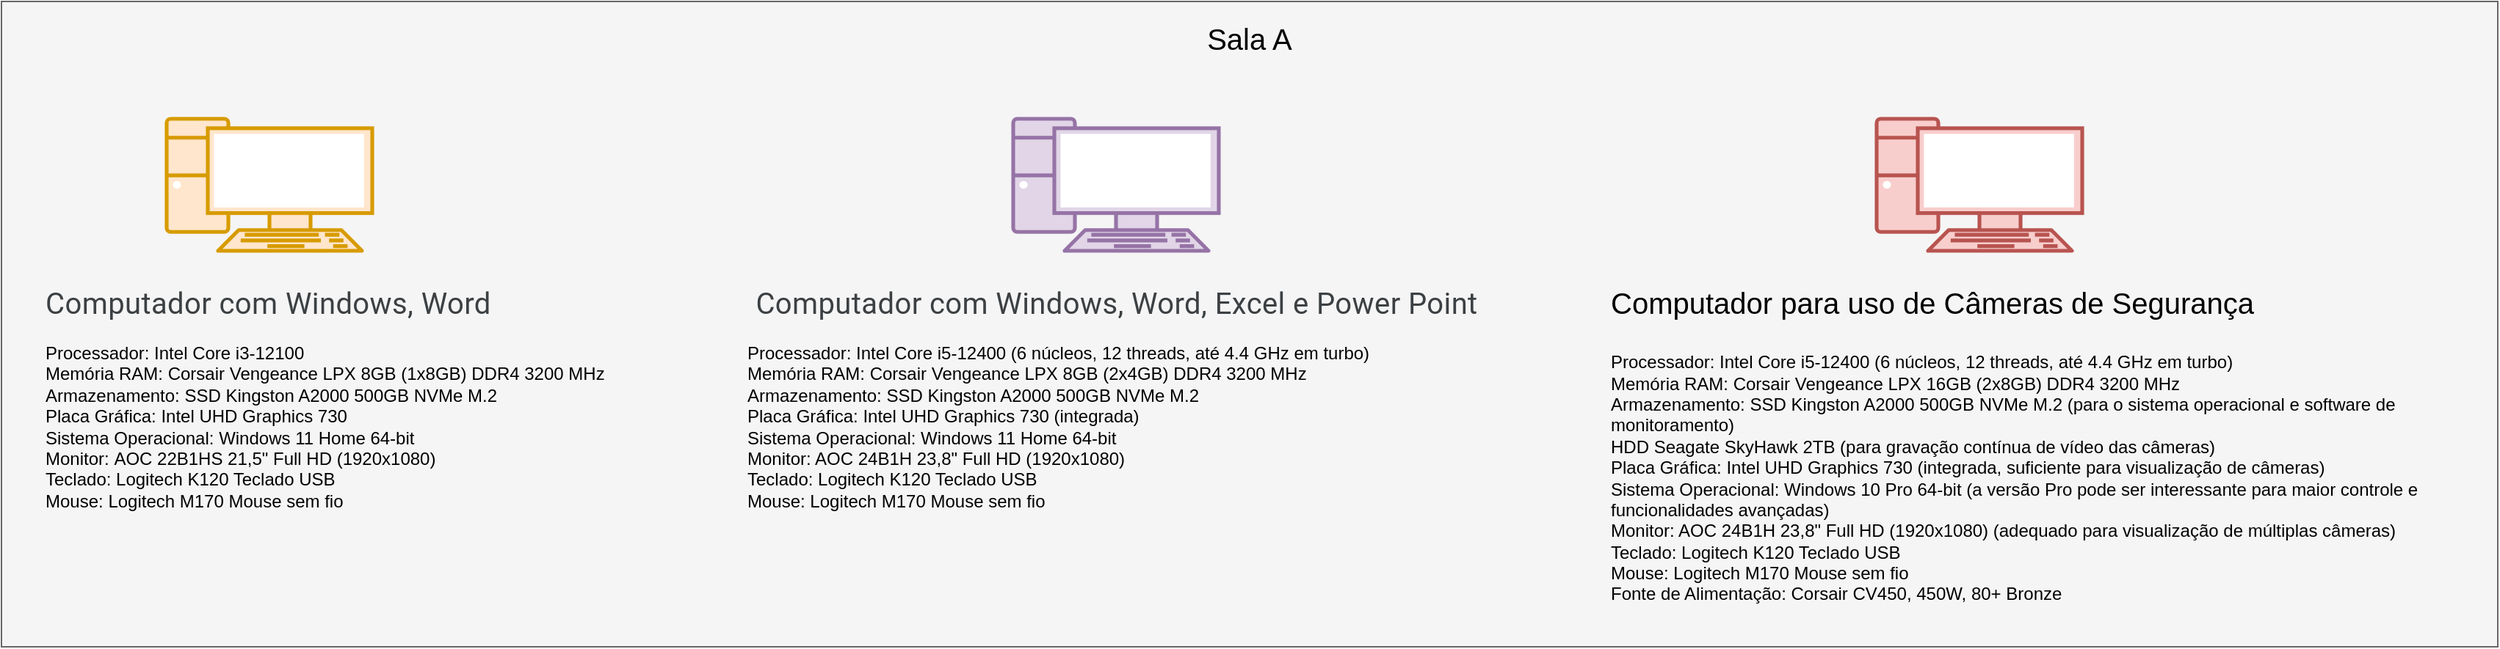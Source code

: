 <mxfile version="26.1.0">
  <diagram name="Página-1" id="Ee_lEbkh1T4eKO1_NuC7">
    <mxGraphModel dx="2200" dy="1170" grid="1" gridSize="10" guides="1" tooltips="1" connect="1" arrows="1" fold="1" page="1" pageScale="1" pageWidth="827" pageHeight="1169" math="0" shadow="0">
      <root>
        <mxCell id="0" />
        <mxCell id="1" parent="0" />
        <mxCell id="vPu1LZy0rWk4P1YqnZLM-9" value="" style="rounded=0;whiteSpace=wrap;html=1;fillColor=#f5f5f5;strokeColor=#666666;fontColor=#333333;movable=0;resizable=0;rotatable=0;deletable=0;editable=0;locked=1;connectable=0;" vertex="1" parent="1">
          <mxGeometry x="130" y="200" width="1700" height="440" as="geometry" />
        </mxCell>
        <mxCell id="vPu1LZy0rWk4P1YqnZLM-3" value="Sala A" style="text;html=1;align=center;verticalAlign=middle;whiteSpace=wrap;rounded=0;fontSize=20;labelBorderColor=none;" vertex="1" parent="1">
          <mxGeometry x="950" y="210" width="60" height="30" as="geometry" />
        </mxCell>
        <mxCell id="vPu1LZy0rWk4P1YqnZLM-6" value="" style="verticalAlign=top;verticalLabelPosition=bottom;labelPosition=center;align=center;html=1;outlineConnect=0;fillColor=#ffe6cc;strokeColor=#d79b00;gradientDirection=north;strokeWidth=2;shape=mxgraph.networks.pc;" vertex="1" parent="1">
          <mxGeometry x="242.5" y="280" width="140" height="90" as="geometry" />
        </mxCell>
        <mxCell id="vPu1LZy0rWk4P1YqnZLM-7" value="&lt;span style=&quot;color: rgb(60, 64, 67); font-family: Roboto, Arial, sans-serif; letter-spacing: 0.2px;&quot;&gt;Computador com Windows, Word&lt;/span&gt;" style="text;html=1;align=left;verticalAlign=middle;whiteSpace=wrap;rounded=0;fontSize=20;" vertex="1" parent="1">
          <mxGeometry x="157.5" y="390" width="310" height="30" as="geometry" />
        </mxCell>
        <mxCell id="vPu1LZy0rWk4P1YqnZLM-8" value="&lt;div&gt;Processador:&amp;nbsp;&lt;span style=&quot;background-color: transparent; color: light-dark(rgb(0, 0, 0), rgb(255, 255, 255));&quot;&gt;Intel Core i3-12100&lt;/span&gt;&lt;/div&gt;&lt;div&gt;Memória RAM:&amp;nbsp;&lt;span style=&quot;background-color: transparent; color: light-dark(rgb(0, 0, 0), rgb(255, 255, 255));&quot;&gt;Corsair Vengeance LPX 8GB (1x8GB) DDR4 3200 MHz&lt;/span&gt;&lt;/div&gt;&lt;div&gt;Armazenamento:&amp;nbsp;&lt;span style=&quot;background-color: transparent; color: light-dark(rgb(0, 0, 0), rgb(255, 255, 255));&quot;&gt;SSD Kingston A2000 500GB NVMe M.2&lt;/span&gt;&lt;/div&gt;&lt;div&gt;Placa Gráfica:&amp;nbsp;&lt;span style=&quot;background-color: transparent; color: light-dark(rgb(0, 0, 0), rgb(255, 255, 255));&quot;&gt;Intel UHD Graphics 730&lt;/span&gt;&lt;/div&gt;&lt;div&gt;Sistema Operacional:&amp;nbsp;&lt;span style=&quot;background-color: transparent; color: light-dark(rgb(0, 0, 0), rgb(255, 255, 255));&quot;&gt;Windows 11 Home 64-bit&lt;/span&gt;&lt;/div&gt;&lt;div&gt;Monitor:&amp;nbsp;&lt;span style=&quot;background-color: transparent; color: light-dark(rgb(0, 0, 0), rgb(255, 255, 255));&quot;&gt;AOC 22B1HS 21,5&quot; Full HD (1920x1080)&lt;/span&gt;&lt;/div&gt;&lt;div&gt;Teclado:&amp;nbsp;&lt;span style=&quot;background-color: transparent; color: light-dark(rgb(0, 0, 0), rgb(255, 255, 255));&quot;&gt;Logitech K120 Teclado USB&lt;/span&gt;&lt;/div&gt;&lt;div&gt;Mouse:&amp;nbsp;&lt;span style=&quot;background-color: transparent; color: light-dark(rgb(0, 0, 0), rgb(255, 255, 255));&quot;&gt;Logitech M170 Mouse sem fio&lt;/span&gt;&lt;/div&gt;" style="text;html=1;align=left;verticalAlign=middle;whiteSpace=wrap;rounded=0;fontSize=12;" vertex="1" parent="1">
          <mxGeometry x="157.5" y="430" width="420" height="120" as="geometry" />
        </mxCell>
        <mxCell id="vPu1LZy0rWk4P1YqnZLM-12" value="" style="verticalAlign=top;verticalLabelPosition=bottom;labelPosition=center;align=center;html=1;outlineConnect=0;fillColor=#e1d5e7;strokeColor=#9673a6;gradientDirection=north;strokeWidth=2;shape=mxgraph.networks.pc;" vertex="1" parent="1">
          <mxGeometry x="819" y="280" width="140" height="90" as="geometry" />
        </mxCell>
        <mxCell id="vPu1LZy0rWk4P1YqnZLM-13" value="&lt;span style=&quot;color: rgb(60, 64, 67); font-family: Roboto, Arial, sans-serif; letter-spacing: 0.2px; text-align: start;&quot;&gt;Computador com Windows, Word, Excel e Power Point&lt;/span&gt;" style="text;html=1;align=center;verticalAlign=middle;whiteSpace=wrap;rounded=0;fontSize=20;" vertex="1" parent="1">
          <mxGeometry x="635.5" y="390" width="507" height="30" as="geometry" />
        </mxCell>
        <mxCell id="vPu1LZy0rWk4P1YqnZLM-14" value="&lt;div&gt;Processador: Intel Core i5-12400 (6 núcleos, 12 threads, até 4.4 GHz em turbo)&lt;/div&gt;&lt;div&gt;Memória RAM: Corsair Vengeance LPX 8GB (2x4GB) DDR4 3200 MHz&lt;/div&gt;&lt;div&gt;Armazenamento: SSD Kingston A2000 500GB NVMe M.2&lt;/div&gt;&lt;div&gt;Placa Gráfica: Intel UHD Graphics 730 (integrada)&lt;/div&gt;&lt;div&gt;Sistema Operacional: Windows 11 Home 64-bit&lt;/div&gt;&lt;div&gt;Monitor: AOC 24B1H 23,8&quot; Full HD (1920x1080)&lt;/div&gt;&lt;div&gt;Teclado: Logitech K120 Teclado USB&lt;/div&gt;&lt;div&gt;Mouse: Logitech M170 Mouse sem fio&lt;/div&gt;" style="text;html=1;align=left;verticalAlign=middle;whiteSpace=wrap;rounded=0;fontSize=12;" vertex="1" parent="1">
          <mxGeometry x="635.5" y="430" width="467" height="120" as="geometry" />
        </mxCell>
        <mxCell id="vPu1LZy0rWk4P1YqnZLM-15" value="" style="verticalAlign=top;verticalLabelPosition=bottom;labelPosition=center;align=center;html=1;outlineConnect=0;fillColor=#f8cecc;strokeColor=#b85450;gradientDirection=north;strokeWidth=2;shape=mxgraph.networks.pc;" vertex="1" parent="1">
          <mxGeometry x="1407" y="280" width="140" height="90" as="geometry" />
        </mxCell>
        <mxCell id="vPu1LZy0rWk4P1YqnZLM-16" value="Computador para uso de Câmeras de Segurança" style="text;html=1;align=left;verticalAlign=middle;whiteSpace=wrap;rounded=0;fontSize=20;" vertex="1" parent="1">
          <mxGeometry x="1223.5" y="390" width="507" height="30" as="geometry" />
        </mxCell>
        <mxCell id="vPu1LZy0rWk4P1YqnZLM-17" value="&lt;div&gt;Processador:&amp;nbsp;&lt;span style=&quot;background-color: transparent; color: light-dark(rgb(0, 0, 0), rgb(255, 255, 255));&quot;&gt;Intel Core i5-12400 (6 núcleos, 12 threads, até 4.4 GHz em turbo)&lt;/span&gt;&lt;/div&gt;&lt;div&gt;Memória RAM: Corsair Vengeance LPX 16GB (2x8GB) DDR4 3200 MHz&lt;/div&gt;&lt;div&gt;Armazenamento: SSD Kingston A2000 500GB NVMe M.2 (para o sistema operacional e software de monitoramento)&lt;/div&gt;&lt;div&gt;HDD Seagate SkyHawk 2TB (para gravação contínua de vídeo das câmeras)&lt;/div&gt;&lt;div&gt;Placa Gráfica: Intel UHD Graphics 730 (integrada, suficiente para visualização de câmeras)&lt;/div&gt;&lt;div&gt;Sistema Operacional: Windows 10 Pro 64-bit (a versão Pro pode ser interessante para maior controle e funcionalidades avançadas)&lt;/div&gt;&lt;div&gt;Monitor: AOC 24B1H 23,8&quot; Full HD (1920x1080) (adequado para visualização de múltiplas câmeras)&lt;/div&gt;&lt;div&gt;Teclado: Logitech K120 Teclado USB&lt;/div&gt;&lt;div&gt;Mouse: Logitech M170 Mouse sem fio&lt;/div&gt;&lt;div&gt;Fonte de Alimentação: Corsair CV450, 450W, 80+ Bronze&lt;/div&gt;" style="text;html=1;align=left;verticalAlign=middle;whiteSpace=wrap;rounded=0;fontSize=12;" vertex="1" parent="1">
          <mxGeometry x="1223.5" y="430" width="579" height="190" as="geometry" />
        </mxCell>
      </root>
    </mxGraphModel>
  </diagram>
</mxfile>
